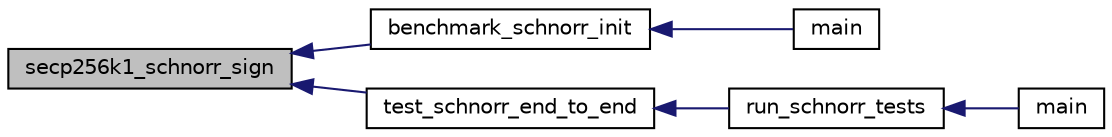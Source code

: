 digraph "secp256k1_schnorr_sign"
{
  edge [fontname="Helvetica",fontsize="10",labelfontname="Helvetica",labelfontsize="10"];
  node [fontname="Helvetica",fontsize="10",shape=record];
  rankdir="LR";
  Node75 [label="secp256k1_schnorr_sign",height=0.2,width=0.4,color="black", fillcolor="grey75", style="filled", fontcolor="black"];
  Node75 -> Node76 [dir="back",color="midnightblue",fontsize="10",style="solid",fontname="Helvetica"];
  Node76 [label="benchmark_schnorr_init",height=0.2,width=0.4,color="black", fillcolor="white", style="filled",URL="$d0/df4/bench__schnorr__verify_8c.html#a1017a4ccacfa7f4de5828701acce8184"];
  Node76 -> Node77 [dir="back",color="midnightblue",fontsize="10",style="solid",fontname="Helvetica"];
  Node77 [label="main",height=0.2,width=0.4,color="black", fillcolor="white", style="filled",URL="$d0/df4/bench__schnorr__verify_8c.html#a840291bc02cba5474a4cb46a9b9566fe"];
  Node75 -> Node78 [dir="back",color="midnightblue",fontsize="10",style="solid",fontname="Helvetica"];
  Node78 [label="test_schnorr_end_to_end",height=0.2,width=0.4,color="black", fillcolor="white", style="filled",URL="$d4/d1d/schnorr_2tests__impl_8h.html#a0fadfae101d2df588a044f55eafcc0e6"];
  Node78 -> Node79 [dir="back",color="midnightblue",fontsize="10",style="solid",fontname="Helvetica"];
  Node79 [label="run_schnorr_tests",height=0.2,width=0.4,color="black", fillcolor="white", style="filled",URL="$d4/d1d/schnorr_2tests__impl_8h.html#a6b31cc8facecda629cf588196a4c936b"];
  Node79 -> Node80 [dir="back",color="midnightblue",fontsize="10",style="solid",fontname="Helvetica"];
  Node80 [label="main",height=0.2,width=0.4,color="black", fillcolor="white", style="filled",URL="$d5/d7f/tests_8c.html#a3c04138a5bfe5d72780bb7e82a18e627"];
}
